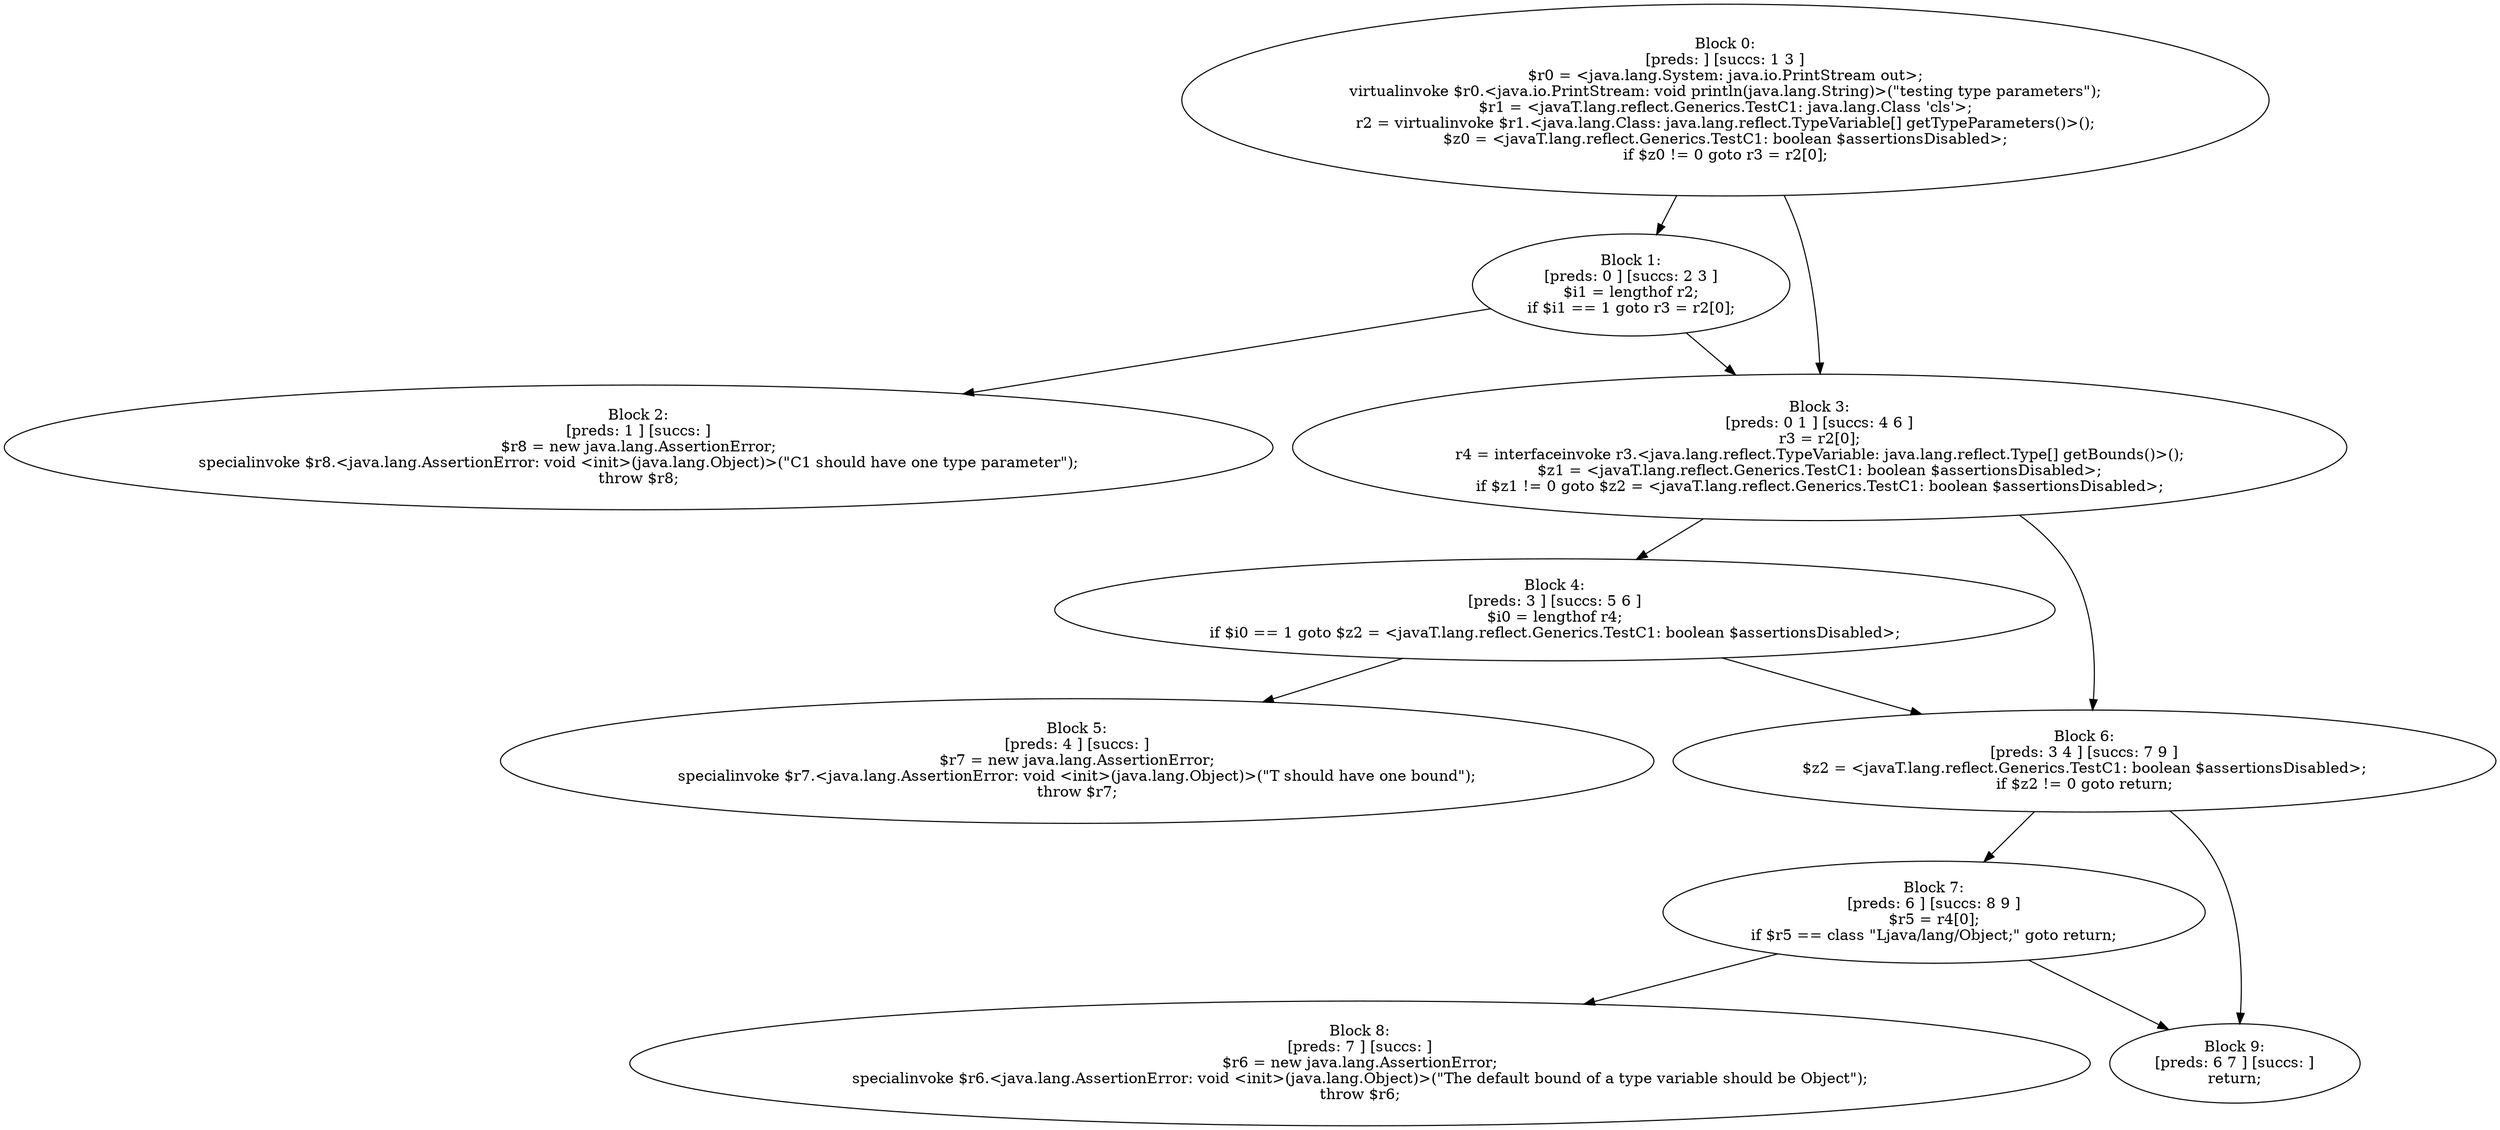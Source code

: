 digraph "unitGraph" {
    "Block 0:
[preds: ] [succs: 1 3 ]
$r0 = <java.lang.System: java.io.PrintStream out>;
virtualinvoke $r0.<java.io.PrintStream: void println(java.lang.String)>(\"testing type parameters\");
$r1 = <javaT.lang.reflect.Generics.TestC1: java.lang.Class 'cls'>;
r2 = virtualinvoke $r1.<java.lang.Class: java.lang.reflect.TypeVariable[] getTypeParameters()>();
$z0 = <javaT.lang.reflect.Generics.TestC1: boolean $assertionsDisabled>;
if $z0 != 0 goto r3 = r2[0];
"
    "Block 1:
[preds: 0 ] [succs: 2 3 ]
$i1 = lengthof r2;
if $i1 == 1 goto r3 = r2[0];
"
    "Block 2:
[preds: 1 ] [succs: ]
$r8 = new java.lang.AssertionError;
specialinvoke $r8.<java.lang.AssertionError: void <init>(java.lang.Object)>(\"C1 should have one type parameter\");
throw $r8;
"
    "Block 3:
[preds: 0 1 ] [succs: 4 6 ]
r3 = r2[0];
r4 = interfaceinvoke r3.<java.lang.reflect.TypeVariable: java.lang.reflect.Type[] getBounds()>();
$z1 = <javaT.lang.reflect.Generics.TestC1: boolean $assertionsDisabled>;
if $z1 != 0 goto $z2 = <javaT.lang.reflect.Generics.TestC1: boolean $assertionsDisabled>;
"
    "Block 4:
[preds: 3 ] [succs: 5 6 ]
$i0 = lengthof r4;
if $i0 == 1 goto $z2 = <javaT.lang.reflect.Generics.TestC1: boolean $assertionsDisabled>;
"
    "Block 5:
[preds: 4 ] [succs: ]
$r7 = new java.lang.AssertionError;
specialinvoke $r7.<java.lang.AssertionError: void <init>(java.lang.Object)>(\"T should have one bound\");
throw $r7;
"
    "Block 6:
[preds: 3 4 ] [succs: 7 9 ]
$z2 = <javaT.lang.reflect.Generics.TestC1: boolean $assertionsDisabled>;
if $z2 != 0 goto return;
"
    "Block 7:
[preds: 6 ] [succs: 8 9 ]
$r5 = r4[0];
if $r5 == class \"Ljava/lang/Object;\" goto return;
"
    "Block 8:
[preds: 7 ] [succs: ]
$r6 = new java.lang.AssertionError;
specialinvoke $r6.<java.lang.AssertionError: void <init>(java.lang.Object)>(\"The default bound of a type variable should be Object\");
throw $r6;
"
    "Block 9:
[preds: 6 7 ] [succs: ]
return;
"
    "Block 0:
[preds: ] [succs: 1 3 ]
$r0 = <java.lang.System: java.io.PrintStream out>;
virtualinvoke $r0.<java.io.PrintStream: void println(java.lang.String)>(\"testing type parameters\");
$r1 = <javaT.lang.reflect.Generics.TestC1: java.lang.Class 'cls'>;
r2 = virtualinvoke $r1.<java.lang.Class: java.lang.reflect.TypeVariable[] getTypeParameters()>();
$z0 = <javaT.lang.reflect.Generics.TestC1: boolean $assertionsDisabled>;
if $z0 != 0 goto r3 = r2[0];
"->"Block 1:
[preds: 0 ] [succs: 2 3 ]
$i1 = lengthof r2;
if $i1 == 1 goto r3 = r2[0];
";
    "Block 0:
[preds: ] [succs: 1 3 ]
$r0 = <java.lang.System: java.io.PrintStream out>;
virtualinvoke $r0.<java.io.PrintStream: void println(java.lang.String)>(\"testing type parameters\");
$r1 = <javaT.lang.reflect.Generics.TestC1: java.lang.Class 'cls'>;
r2 = virtualinvoke $r1.<java.lang.Class: java.lang.reflect.TypeVariable[] getTypeParameters()>();
$z0 = <javaT.lang.reflect.Generics.TestC1: boolean $assertionsDisabled>;
if $z0 != 0 goto r3 = r2[0];
"->"Block 3:
[preds: 0 1 ] [succs: 4 6 ]
r3 = r2[0];
r4 = interfaceinvoke r3.<java.lang.reflect.TypeVariable: java.lang.reflect.Type[] getBounds()>();
$z1 = <javaT.lang.reflect.Generics.TestC1: boolean $assertionsDisabled>;
if $z1 != 0 goto $z2 = <javaT.lang.reflect.Generics.TestC1: boolean $assertionsDisabled>;
";
    "Block 1:
[preds: 0 ] [succs: 2 3 ]
$i1 = lengthof r2;
if $i1 == 1 goto r3 = r2[0];
"->"Block 2:
[preds: 1 ] [succs: ]
$r8 = new java.lang.AssertionError;
specialinvoke $r8.<java.lang.AssertionError: void <init>(java.lang.Object)>(\"C1 should have one type parameter\");
throw $r8;
";
    "Block 1:
[preds: 0 ] [succs: 2 3 ]
$i1 = lengthof r2;
if $i1 == 1 goto r3 = r2[0];
"->"Block 3:
[preds: 0 1 ] [succs: 4 6 ]
r3 = r2[0];
r4 = interfaceinvoke r3.<java.lang.reflect.TypeVariable: java.lang.reflect.Type[] getBounds()>();
$z1 = <javaT.lang.reflect.Generics.TestC1: boolean $assertionsDisabled>;
if $z1 != 0 goto $z2 = <javaT.lang.reflect.Generics.TestC1: boolean $assertionsDisabled>;
";
    "Block 3:
[preds: 0 1 ] [succs: 4 6 ]
r3 = r2[0];
r4 = interfaceinvoke r3.<java.lang.reflect.TypeVariable: java.lang.reflect.Type[] getBounds()>();
$z1 = <javaT.lang.reflect.Generics.TestC1: boolean $assertionsDisabled>;
if $z1 != 0 goto $z2 = <javaT.lang.reflect.Generics.TestC1: boolean $assertionsDisabled>;
"->"Block 4:
[preds: 3 ] [succs: 5 6 ]
$i0 = lengthof r4;
if $i0 == 1 goto $z2 = <javaT.lang.reflect.Generics.TestC1: boolean $assertionsDisabled>;
";
    "Block 3:
[preds: 0 1 ] [succs: 4 6 ]
r3 = r2[0];
r4 = interfaceinvoke r3.<java.lang.reflect.TypeVariable: java.lang.reflect.Type[] getBounds()>();
$z1 = <javaT.lang.reflect.Generics.TestC1: boolean $assertionsDisabled>;
if $z1 != 0 goto $z2 = <javaT.lang.reflect.Generics.TestC1: boolean $assertionsDisabled>;
"->"Block 6:
[preds: 3 4 ] [succs: 7 9 ]
$z2 = <javaT.lang.reflect.Generics.TestC1: boolean $assertionsDisabled>;
if $z2 != 0 goto return;
";
    "Block 4:
[preds: 3 ] [succs: 5 6 ]
$i0 = lengthof r4;
if $i0 == 1 goto $z2 = <javaT.lang.reflect.Generics.TestC1: boolean $assertionsDisabled>;
"->"Block 5:
[preds: 4 ] [succs: ]
$r7 = new java.lang.AssertionError;
specialinvoke $r7.<java.lang.AssertionError: void <init>(java.lang.Object)>(\"T should have one bound\");
throw $r7;
";
    "Block 4:
[preds: 3 ] [succs: 5 6 ]
$i0 = lengthof r4;
if $i0 == 1 goto $z2 = <javaT.lang.reflect.Generics.TestC1: boolean $assertionsDisabled>;
"->"Block 6:
[preds: 3 4 ] [succs: 7 9 ]
$z2 = <javaT.lang.reflect.Generics.TestC1: boolean $assertionsDisabled>;
if $z2 != 0 goto return;
";
    "Block 6:
[preds: 3 4 ] [succs: 7 9 ]
$z2 = <javaT.lang.reflect.Generics.TestC1: boolean $assertionsDisabled>;
if $z2 != 0 goto return;
"->"Block 7:
[preds: 6 ] [succs: 8 9 ]
$r5 = r4[0];
if $r5 == class \"Ljava/lang/Object;\" goto return;
";
    "Block 6:
[preds: 3 4 ] [succs: 7 9 ]
$z2 = <javaT.lang.reflect.Generics.TestC1: boolean $assertionsDisabled>;
if $z2 != 0 goto return;
"->"Block 9:
[preds: 6 7 ] [succs: ]
return;
";
    "Block 7:
[preds: 6 ] [succs: 8 9 ]
$r5 = r4[0];
if $r5 == class \"Ljava/lang/Object;\" goto return;
"->"Block 8:
[preds: 7 ] [succs: ]
$r6 = new java.lang.AssertionError;
specialinvoke $r6.<java.lang.AssertionError: void <init>(java.lang.Object)>(\"The default bound of a type variable should be Object\");
throw $r6;
";
    "Block 7:
[preds: 6 ] [succs: 8 9 ]
$r5 = r4[0];
if $r5 == class \"Ljava/lang/Object;\" goto return;
"->"Block 9:
[preds: 6 7 ] [succs: ]
return;
";
}
